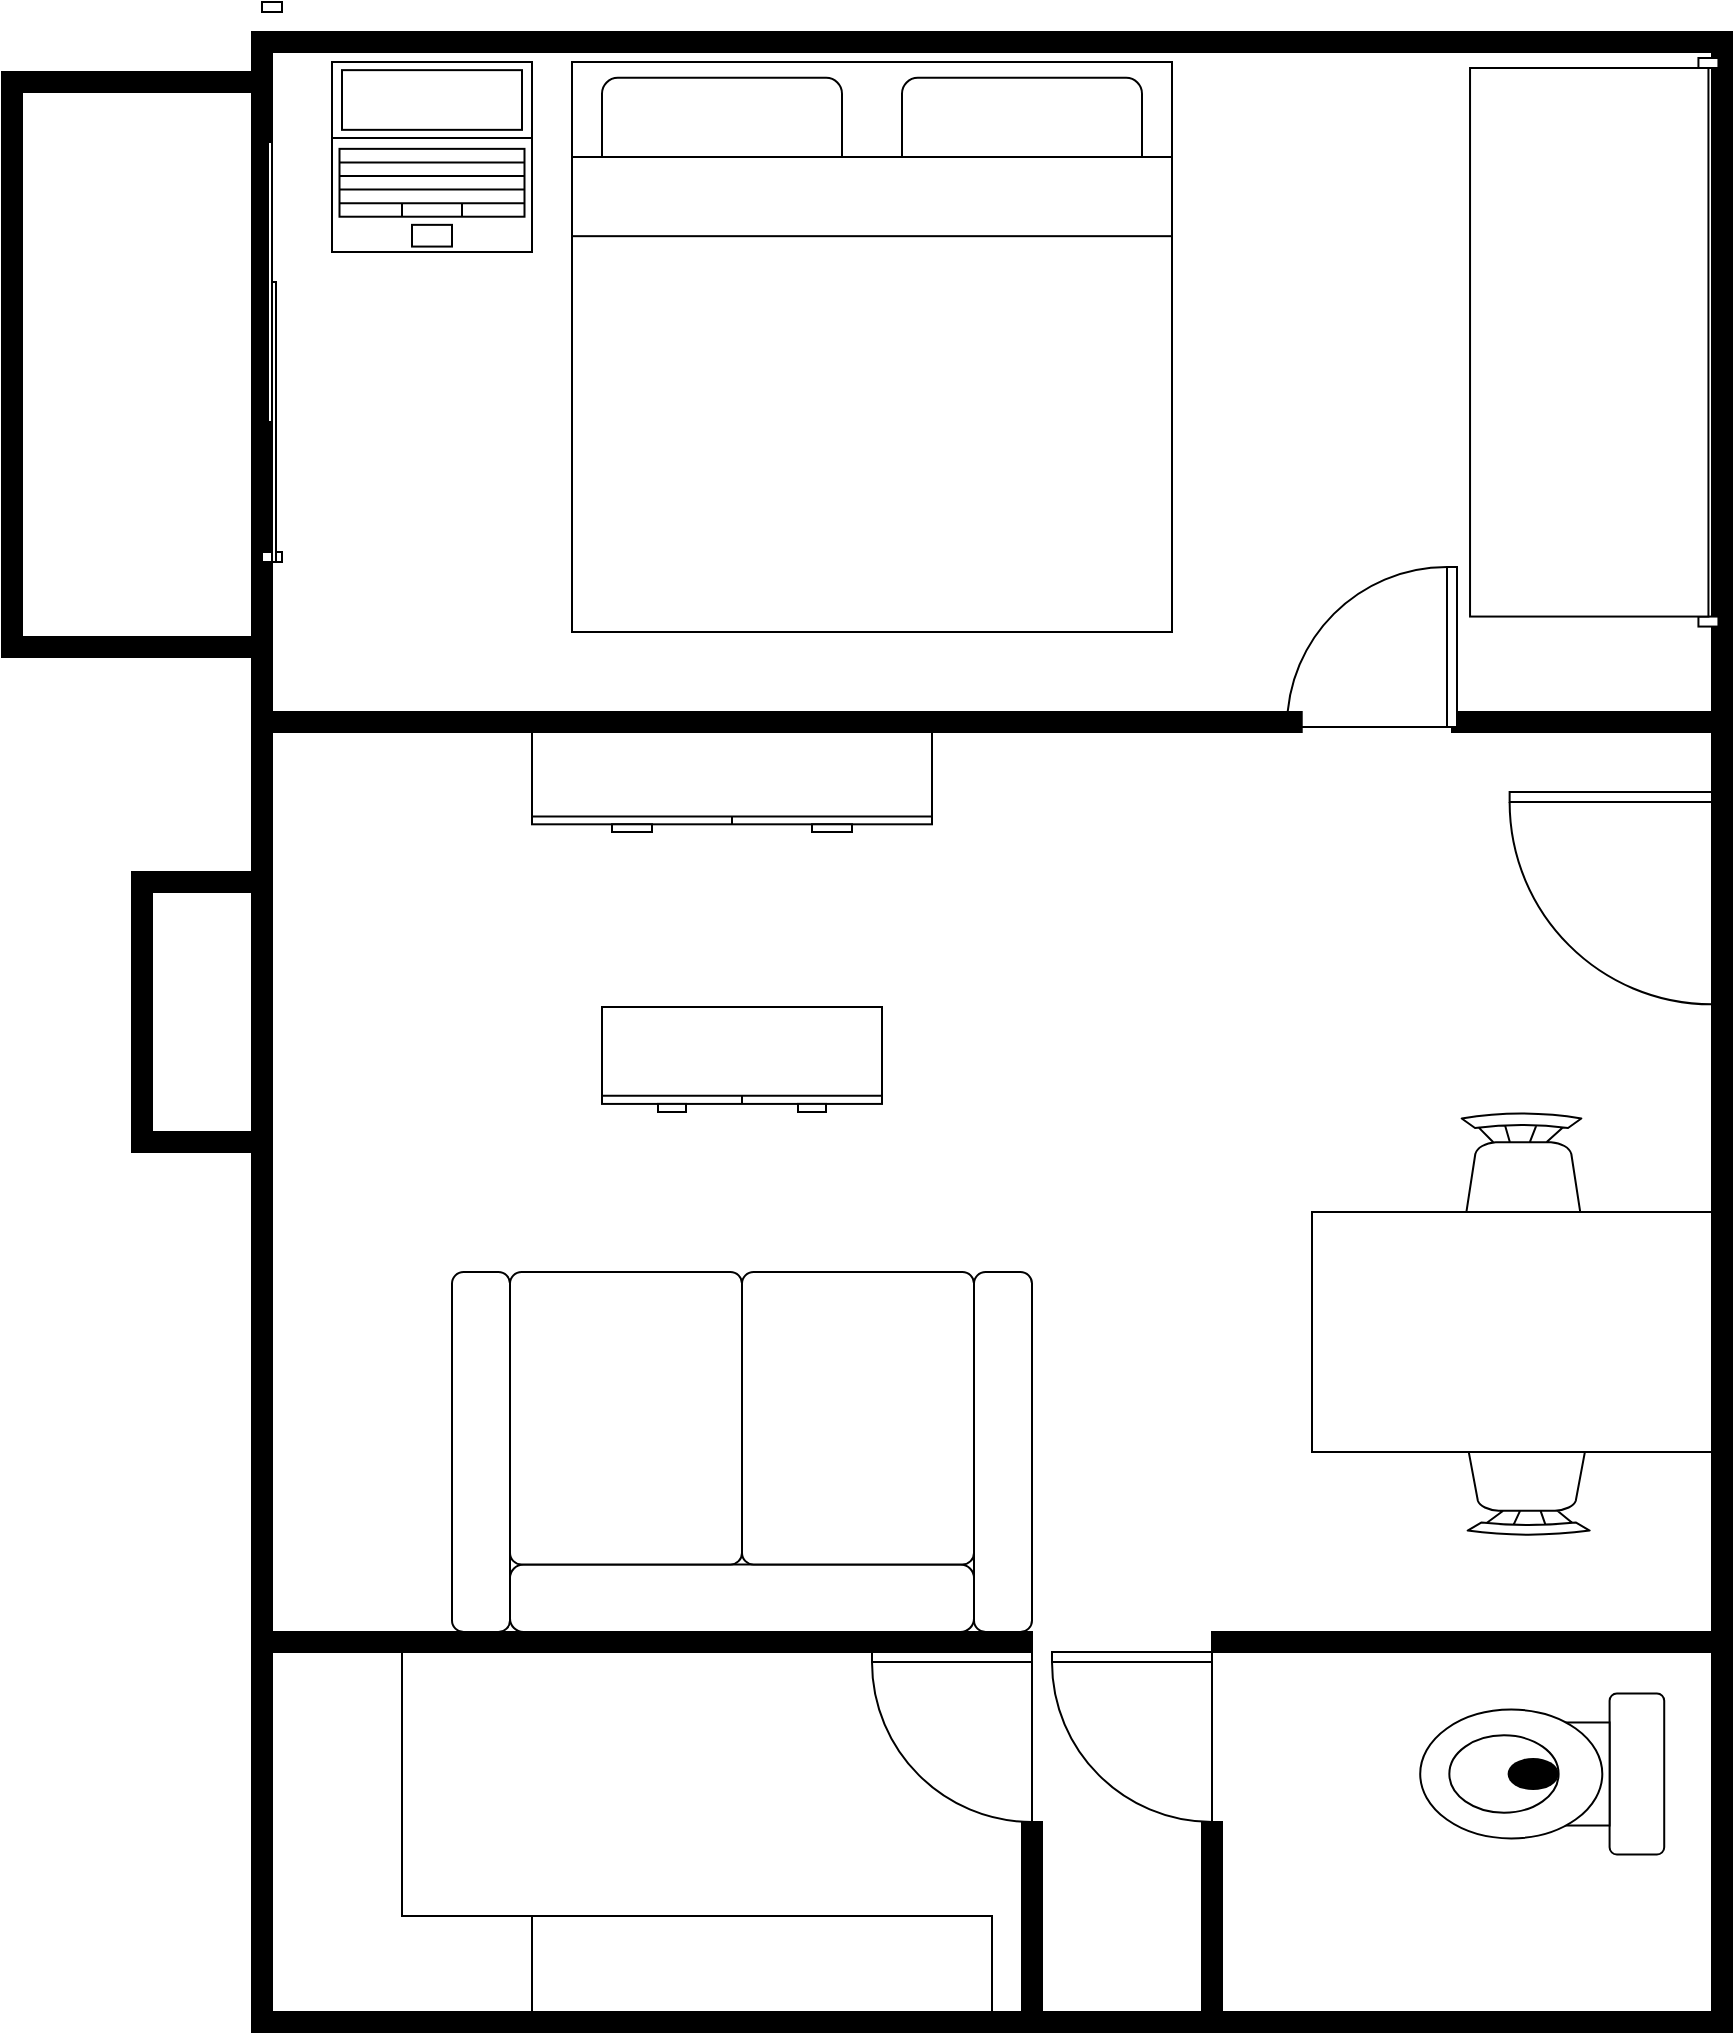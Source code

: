 <mxfile version="22.1.7" type="github">
  <diagram name="第 1 页" id="pUOc483XWv1u6K1pJg7E">
    <mxGraphModel dx="1611" dy="1169" grid="1" gridSize="10" guides="1" tooltips="1" connect="1" arrows="1" fold="1" page="1" pageScale="2" pageWidth="827" pageHeight="1169" math="0" shadow="0">
      <root>
        <mxCell id="0" />
        <mxCell id="1" parent="0" />
        <mxCell id="Ca7ZXE2s1eLJQxfc2exL-1" value="" style="verticalLabelPosition=bottom;html=1;verticalAlign=top;align=center;shape=mxgraph.floorplan.room;fillColor=strokeColor;" parent="1" vertex="1">
          <mxGeometry x="190" y="180" width="740" height="1000" as="geometry" />
        </mxCell>
        <mxCell id="Ca7ZXE2s1eLJQxfc2exL-3" value="" style="verticalLabelPosition=bottom;html=1;verticalAlign=top;align=center;shape=mxgraph.floorplan.wall;fillColor=strokeColor;" parent="1" vertex="1">
          <mxGeometry x="194.86" y="520" width="520" height="10" as="geometry" />
        </mxCell>
        <mxCell id="Ca7ZXE2s1eLJQxfc2exL-4" value="" style="verticalLabelPosition=bottom;html=1;verticalAlign=top;align=center;shape=mxgraph.floorplan.doorRight;aspect=fixed;" parent="1" vertex="1">
          <mxGeometry x="818.82" y="560" width="101.18" height="107.5" as="geometry" />
        </mxCell>
        <mxCell id="Ca7ZXE2s1eLJQxfc2exL-6" value="" style="verticalLabelPosition=bottom;html=1;verticalAlign=top;align=center;shape=mxgraph.floorplan.wall;fillColor=strokeColor;" parent="1" vertex="1">
          <mxGeometry x="790" y="520" width="130" height="10" as="geometry" />
        </mxCell>
        <mxCell id="Ca7ZXE2s1eLJQxfc2exL-7" value="" style="verticalLabelPosition=bottom;html=1;verticalAlign=top;align=center;shape=mxgraph.floorplan.doorRight;aspect=fixed;rotation=90;" parent="1" vertex="1">
          <mxGeometry x="710" y="445" width="80" height="85" as="geometry" />
        </mxCell>
        <mxCell id="Ca7ZXE2s1eLJQxfc2exL-8" value="" style="verticalLabelPosition=bottom;html=1;verticalAlign=top;align=center;shape=mxgraph.floorplan.bed_double;" parent="1" vertex="1">
          <mxGeometry x="350" y="195" width="300" height="285" as="geometry" />
        </mxCell>
        <mxCell id="Ca7ZXE2s1eLJQxfc2exL-9" value="" style="verticalLabelPosition=bottom;html=1;verticalAlign=top;align=center;shape=mxgraph.floorplan.couch;rotation=-180;" parent="1" vertex="1">
          <mxGeometry x="290" y="800" width="290" height="180" as="geometry" />
        </mxCell>
        <mxCell id="Ca7ZXE2s1eLJQxfc2exL-10" value="" style="verticalLabelPosition=bottom;html=1;verticalAlign=top;align=center;shape=mxgraph.floorplan.wall;fillColor=strokeColor;" parent="1" vertex="1">
          <mxGeometry x="200" y="980" width="380" height="10" as="geometry" />
        </mxCell>
        <mxCell id="Ca7ZXE2s1eLJQxfc2exL-11" value="" style="verticalLabelPosition=bottom;html=1;verticalAlign=top;align=center;shape=mxgraph.floorplan.wall;fillColor=strokeColor;" parent="1" vertex="1">
          <mxGeometry x="670" y="980" width="260" height="10" as="geometry" />
        </mxCell>
        <mxCell id="Ca7ZXE2s1eLJQxfc2exL-12" value="" style="verticalLabelPosition=bottom;html=1;verticalAlign=top;align=center;shape=mxgraph.floorplan.doorRight;aspect=fixed;rotation=0;" parent="1" vertex="1">
          <mxGeometry x="590" y="990" width="80" height="85" as="geometry" />
        </mxCell>
        <mxCell id="Ca7ZXE2s1eLJQxfc2exL-13" value="" style="verticalLabelPosition=bottom;html=1;verticalAlign=top;align=center;shape=mxgraph.floorplan.wall;fillColor=strokeColor;rotation=90;" parent="1" vertex="1">
          <mxGeometry x="620" y="1120" width="100" height="10" as="geometry" />
        </mxCell>
        <mxCell id="Ca7ZXE2s1eLJQxfc2exL-14" value="" style="verticalLabelPosition=bottom;html=1;verticalAlign=top;align=center;shape=mxgraph.floorplan.toilet;rotation=90;" parent="1" vertex="1">
          <mxGeometry x="794.86" y="990" width="80.5" height="122" as="geometry" />
        </mxCell>
        <mxCell id="Ca7ZXE2s1eLJQxfc2exL-17" value="" style="verticalLabelPosition=bottom;html=1;verticalAlign=top;align=center;shape=mxgraph.floorplan.doorSlidingGlass;dx=0.25;rotation=-90;" parent="1" vertex="1">
          <mxGeometry x="60" y="300" width="280" height="10" as="geometry" />
        </mxCell>
        <mxCell id="Ca7ZXE2s1eLJQxfc2exL-18" value="" style="verticalLabelPosition=bottom;html=1;verticalAlign=top;align=center;shape=mxgraph.floorplan.wallU;fillColor=strokeColor;rotation=-90;" parent="1" vertex="1">
          <mxGeometry x="-18.75" y="283.75" width="292.5" height="125" as="geometry" />
        </mxCell>
        <mxCell id="Ca7ZXE2s1eLJQxfc2exL-19" value="" style="verticalLabelPosition=bottom;html=1;verticalAlign=top;align=center;shape=mxgraph.floorplan.wallU;fillColor=strokeColor;rotation=-90;" parent="1" vertex="1">
          <mxGeometry x="95" y="635" width="140" height="70" as="geometry" />
        </mxCell>
        <mxCell id="Ca7ZXE2s1eLJQxfc2exL-25" value="" style="verticalLabelPosition=bottom;html=1;verticalAlign=top;align=center;shape=mxgraph.floorplan.chair;shadow=0;" parent="1" vertex="1">
          <mxGeometry x="794.86" y="720" width="60" height="62" as="geometry" />
        </mxCell>
        <mxCell id="Ca7ZXE2s1eLJQxfc2exL-26" value="" style="verticalLabelPosition=bottom;html=1;verticalAlign=top;align=center;shape=mxgraph.floorplan.chair;shadow=0;rotation=180;" parent="1" vertex="1">
          <mxGeometry x="797.64" y="880" width="61.18" height="52" as="geometry" />
        </mxCell>
        <mxCell id="Ca7ZXE2s1eLJQxfc2exL-27" value="" style="shape=rect;shadow=0;html=1;" parent="1" vertex="1">
          <mxGeometry x="720" y="770" width="200" height="120" as="geometry" />
        </mxCell>
        <mxCell id="Ca7ZXE2s1eLJQxfc2exL-32" value="" style="verticalLabelPosition=bottom;html=1;verticalAlign=top;align=center;shape=mxgraph.floorplan.doorOverhead;rotation=-90;" parent="1" vertex="1">
          <mxGeometry x="718.98" y="273.04" width="284.28" height="124.2" as="geometry" />
        </mxCell>
        <mxCell id="Ca7ZXE2s1eLJQxfc2exL-33" value="" style="verticalLabelPosition=bottom;html=1;verticalAlign=top;align=center;shape=mxgraph.floorplan.laptop;" parent="1" vertex="1">
          <mxGeometry x="230" y="195" width="100" height="95" as="geometry" />
        </mxCell>
        <mxCell id="Ca7ZXE2s1eLJQxfc2exL-34" value="" style="verticalLabelPosition=bottom;html=1;verticalAlign=top;align=center;shape=mxgraph.floorplan.dresser;" parent="1" vertex="1">
          <mxGeometry x="330" y="530" width="200" height="50" as="geometry" />
        </mxCell>
        <mxCell id="Ca7ZXE2s1eLJQxfc2exL-35" value="" style="verticalLabelPosition=bottom;html=1;verticalAlign=top;align=center;shape=mxgraph.floorplan.dresser;" parent="1" vertex="1">
          <mxGeometry x="365" y="667.5" width="140" height="52.5" as="geometry" />
        </mxCell>
        <mxCell id="Ca7ZXE2s1eLJQxfc2exL-36" value="" style="verticalLabelPosition=bottom;html=1;verticalAlign=top;align=center;shape=mxgraph.floorplan.desk_corner_2;rotation=-90;" parent="1" vertex="1">
          <mxGeometry x="175" y="1015" width="180" height="130" as="geometry" />
        </mxCell>
        <mxCell id="Ca7ZXE2s1eLJQxfc2exL-37" value="" style="rounded=0;whiteSpace=wrap;html=1;" parent="1" vertex="1">
          <mxGeometry x="330" y="1122" width="230" height="48" as="geometry" />
        </mxCell>
        <mxCell id="Ca7ZXE2s1eLJQxfc2exL-38" value="" style="verticalLabelPosition=bottom;html=1;verticalAlign=top;align=center;shape=mxgraph.floorplan.wall;fillColor=strokeColor;rotation=90;" parent="1" vertex="1">
          <mxGeometry x="530" y="1120" width="100" height="10" as="geometry" />
        </mxCell>
        <mxCell id="Ca7ZXE2s1eLJQxfc2exL-39" value="" style="verticalLabelPosition=bottom;html=1;verticalAlign=top;align=center;shape=mxgraph.floorplan.doorRight;aspect=fixed;rotation=0;" parent="1" vertex="1">
          <mxGeometry x="500" y="990" width="80" height="85" as="geometry" />
        </mxCell>
      </root>
    </mxGraphModel>
  </diagram>
</mxfile>
